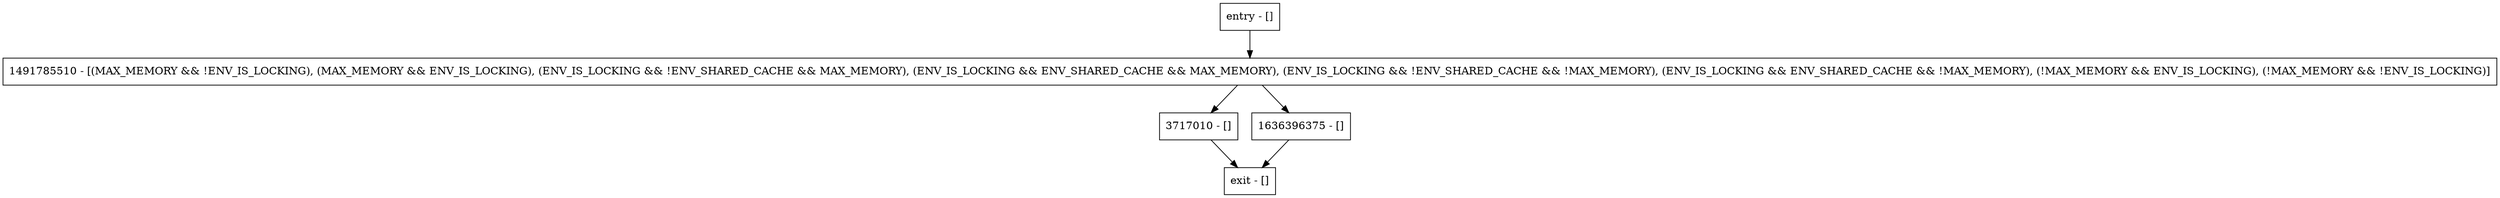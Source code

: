 digraph parseBoolean {
node [shape=record];
entry [label="entry - []"];
exit [label="exit - []"];
3717010 [label="3717010 - []"];
1636396375 [label="1636396375 - []"];
1491785510 [label="1491785510 - [(MAX_MEMORY && !ENV_IS_LOCKING), (MAX_MEMORY && ENV_IS_LOCKING), (ENV_IS_LOCKING && !ENV_SHARED_CACHE && MAX_MEMORY), (ENV_IS_LOCKING && ENV_SHARED_CACHE && MAX_MEMORY), (ENV_IS_LOCKING && !ENV_SHARED_CACHE && !MAX_MEMORY), (ENV_IS_LOCKING && ENV_SHARED_CACHE && !MAX_MEMORY), (!MAX_MEMORY && ENV_IS_LOCKING), (!MAX_MEMORY && !ENV_IS_LOCKING)]"];
entry;
exit;
entry -> 1491785510;
3717010 -> exit;
1636396375 -> exit;
1491785510 -> 3717010;
1491785510 -> 1636396375;
}
